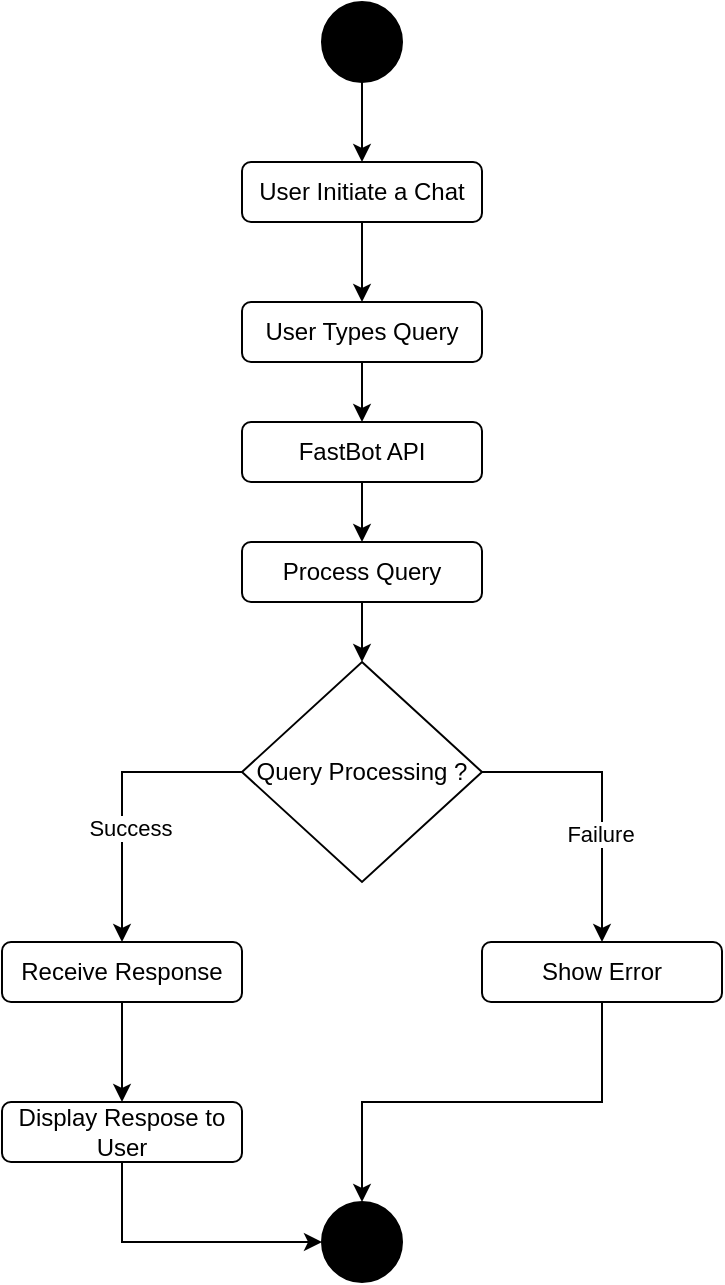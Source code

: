 <mxfile version="24.6.4" type="device">
  <diagram id="C5RBs43oDa-KdzZeNtuy" name="Page-1">
    <mxGraphModel dx="2074" dy="802" grid="1" gridSize="10" guides="1" tooltips="1" connect="1" arrows="1" fold="1" page="1" pageScale="1" pageWidth="827" pageHeight="1169" math="0" shadow="0">
      <root>
        <mxCell id="WIyWlLk6GJQsqaUBKTNV-0" />
        <mxCell id="WIyWlLk6GJQsqaUBKTNV-1" parent="WIyWlLk6GJQsqaUBKTNV-0" />
        <mxCell id="hN1p_wPI-tIlVskCNjmv-0" style="edgeStyle=orthogonalEdgeStyle;rounded=0;orthogonalLoop=1;jettySize=auto;html=1;exitX=0.5;exitY=1;exitDx=0;exitDy=0;entryX=0.5;entryY=0;entryDx=0;entryDy=0;" edge="1" parent="WIyWlLk6GJQsqaUBKTNV-1" source="hN1p_wPI-tIlVskCNjmv-1" target="hN1p_wPI-tIlVskCNjmv-2">
          <mxGeometry relative="1" as="geometry" />
        </mxCell>
        <mxCell id="hN1p_wPI-tIlVskCNjmv-1" value="" style="ellipse;whiteSpace=wrap;html=1;aspect=fixed;fillColor=#000000;" vertex="1" parent="WIyWlLk6GJQsqaUBKTNV-1">
          <mxGeometry x="399" y="40" width="40" height="40" as="geometry" />
        </mxCell>
        <mxCell id="hN1p_wPI-tIlVskCNjmv-19" style="edgeStyle=orthogonalEdgeStyle;rounded=0;orthogonalLoop=1;jettySize=auto;html=1;exitX=0.5;exitY=1;exitDx=0;exitDy=0;entryX=0.5;entryY=0;entryDx=0;entryDy=0;" edge="1" parent="WIyWlLk6GJQsqaUBKTNV-1" source="hN1p_wPI-tIlVskCNjmv-2" target="hN1p_wPI-tIlVskCNjmv-3">
          <mxGeometry relative="1" as="geometry" />
        </mxCell>
        <mxCell id="hN1p_wPI-tIlVskCNjmv-2" value="User Initiate a Chat" style="rounded=1;whiteSpace=wrap;html=1;" vertex="1" parent="WIyWlLk6GJQsqaUBKTNV-1">
          <mxGeometry x="359" y="120" width="120" height="30" as="geometry" />
        </mxCell>
        <mxCell id="hN1p_wPI-tIlVskCNjmv-18" style="edgeStyle=orthogonalEdgeStyle;rounded=0;orthogonalLoop=1;jettySize=auto;html=1;exitX=0.5;exitY=1;exitDx=0;exitDy=0;entryX=0.5;entryY=0;entryDx=0;entryDy=0;" edge="1" parent="WIyWlLk6GJQsqaUBKTNV-1" source="hN1p_wPI-tIlVskCNjmv-3" target="hN1p_wPI-tIlVskCNjmv-4">
          <mxGeometry relative="1" as="geometry" />
        </mxCell>
        <mxCell id="hN1p_wPI-tIlVskCNjmv-3" value="User Types Query" style="rounded=1;whiteSpace=wrap;html=1;" vertex="1" parent="WIyWlLk6GJQsqaUBKTNV-1">
          <mxGeometry x="359" y="190" width="120" height="30" as="geometry" />
        </mxCell>
        <mxCell id="hN1p_wPI-tIlVskCNjmv-17" style="edgeStyle=orthogonalEdgeStyle;rounded=0;orthogonalLoop=1;jettySize=auto;html=1;exitX=0.5;exitY=1;exitDx=0;exitDy=0;entryX=0.5;entryY=0;entryDx=0;entryDy=0;" edge="1" parent="WIyWlLk6GJQsqaUBKTNV-1" source="hN1p_wPI-tIlVskCNjmv-4" target="hN1p_wPI-tIlVskCNjmv-5">
          <mxGeometry relative="1" as="geometry" />
        </mxCell>
        <mxCell id="hN1p_wPI-tIlVskCNjmv-4" value="FastBot API" style="rounded=1;whiteSpace=wrap;html=1;" vertex="1" parent="WIyWlLk6GJQsqaUBKTNV-1">
          <mxGeometry x="359" y="250" width="120" height="30" as="geometry" />
        </mxCell>
        <mxCell id="hN1p_wPI-tIlVskCNjmv-16" style="edgeStyle=orthogonalEdgeStyle;rounded=0;orthogonalLoop=1;jettySize=auto;html=1;exitX=0.5;exitY=1;exitDx=0;exitDy=0;entryX=0.5;entryY=0;entryDx=0;entryDy=0;" edge="1" parent="WIyWlLk6GJQsqaUBKTNV-1" source="hN1p_wPI-tIlVskCNjmv-5" target="hN1p_wPI-tIlVskCNjmv-6">
          <mxGeometry relative="1" as="geometry" />
        </mxCell>
        <mxCell id="hN1p_wPI-tIlVskCNjmv-5" value="Process Query" style="rounded=1;whiteSpace=wrap;html=1;" vertex="1" parent="WIyWlLk6GJQsqaUBKTNV-1">
          <mxGeometry x="359" y="310" width="120" height="30" as="geometry" />
        </mxCell>
        <mxCell id="hN1p_wPI-tIlVskCNjmv-14" style="edgeStyle=orthogonalEdgeStyle;rounded=0;orthogonalLoop=1;jettySize=auto;html=1;exitX=0;exitY=0.5;exitDx=0;exitDy=0;entryX=0.5;entryY=0;entryDx=0;entryDy=0;" edge="1" parent="WIyWlLk6GJQsqaUBKTNV-1" source="hN1p_wPI-tIlVskCNjmv-6" target="hN1p_wPI-tIlVskCNjmv-7">
          <mxGeometry relative="1" as="geometry" />
        </mxCell>
        <mxCell id="hN1p_wPI-tIlVskCNjmv-20" value="Success" style="edgeLabel;html=1;align=center;verticalAlign=middle;resizable=0;points=[];" vertex="1" connectable="0" parent="hN1p_wPI-tIlVskCNjmv-14">
          <mxGeometry x="0.214" y="4" relative="1" as="geometry">
            <mxPoint as="offset" />
          </mxGeometry>
        </mxCell>
        <mxCell id="hN1p_wPI-tIlVskCNjmv-15" style="edgeStyle=orthogonalEdgeStyle;rounded=0;orthogonalLoop=1;jettySize=auto;html=1;exitX=1;exitY=0.5;exitDx=0;exitDy=0;entryX=0.5;entryY=0;entryDx=0;entryDy=0;" edge="1" parent="WIyWlLk6GJQsqaUBKTNV-1" source="hN1p_wPI-tIlVskCNjmv-6" target="hN1p_wPI-tIlVskCNjmv-8">
          <mxGeometry relative="1" as="geometry" />
        </mxCell>
        <mxCell id="hN1p_wPI-tIlVskCNjmv-21" value="Failure" style="edgeLabel;html=1;align=center;verticalAlign=middle;resizable=0;points=[];" vertex="1" connectable="0" parent="hN1p_wPI-tIlVskCNjmv-15">
          <mxGeometry x="0.255" y="-1" relative="1" as="geometry">
            <mxPoint as="offset" />
          </mxGeometry>
        </mxCell>
        <mxCell id="hN1p_wPI-tIlVskCNjmv-6" value="Query Processing ?" style="rhombus;whiteSpace=wrap;html=1;" vertex="1" parent="WIyWlLk6GJQsqaUBKTNV-1">
          <mxGeometry x="359" y="370" width="120" height="110" as="geometry" />
        </mxCell>
        <mxCell id="hN1p_wPI-tIlVskCNjmv-13" style="edgeStyle=orthogonalEdgeStyle;rounded=0;orthogonalLoop=1;jettySize=auto;html=1;exitX=0.5;exitY=1;exitDx=0;exitDy=0;entryX=0.5;entryY=0;entryDx=0;entryDy=0;" edge="1" parent="WIyWlLk6GJQsqaUBKTNV-1" source="hN1p_wPI-tIlVskCNjmv-7" target="hN1p_wPI-tIlVskCNjmv-9">
          <mxGeometry relative="1" as="geometry" />
        </mxCell>
        <mxCell id="hN1p_wPI-tIlVskCNjmv-7" value="Receive Response" style="rounded=1;whiteSpace=wrap;html=1;" vertex="1" parent="WIyWlLk6GJQsqaUBKTNV-1">
          <mxGeometry x="239" y="510" width="120" height="30" as="geometry" />
        </mxCell>
        <mxCell id="hN1p_wPI-tIlVskCNjmv-12" style="edgeStyle=orthogonalEdgeStyle;rounded=0;orthogonalLoop=1;jettySize=auto;html=1;exitX=0.5;exitY=1;exitDx=0;exitDy=0;entryX=0.5;entryY=0;entryDx=0;entryDy=0;" edge="1" parent="WIyWlLk6GJQsqaUBKTNV-1" source="hN1p_wPI-tIlVskCNjmv-8" target="hN1p_wPI-tIlVskCNjmv-10">
          <mxGeometry relative="1" as="geometry" />
        </mxCell>
        <mxCell id="hN1p_wPI-tIlVskCNjmv-8" value="Show Error" style="rounded=1;whiteSpace=wrap;html=1;" vertex="1" parent="WIyWlLk6GJQsqaUBKTNV-1">
          <mxGeometry x="479" y="510" width="120" height="30" as="geometry" />
        </mxCell>
        <mxCell id="hN1p_wPI-tIlVskCNjmv-11" style="edgeStyle=orthogonalEdgeStyle;rounded=0;orthogonalLoop=1;jettySize=auto;html=1;exitX=0.5;exitY=1;exitDx=0;exitDy=0;entryX=0;entryY=0.5;entryDx=0;entryDy=0;" edge="1" parent="WIyWlLk6GJQsqaUBKTNV-1" source="hN1p_wPI-tIlVskCNjmv-9" target="hN1p_wPI-tIlVskCNjmv-10">
          <mxGeometry relative="1" as="geometry" />
        </mxCell>
        <mxCell id="hN1p_wPI-tIlVskCNjmv-9" value="Display Respose to User" style="rounded=1;whiteSpace=wrap;html=1;" vertex="1" parent="WIyWlLk6GJQsqaUBKTNV-1">
          <mxGeometry x="239" y="590" width="120" height="30" as="geometry" />
        </mxCell>
        <mxCell id="hN1p_wPI-tIlVskCNjmv-10" value="" style="ellipse;whiteSpace=wrap;html=1;aspect=fixed;fillColor=#000000;" vertex="1" parent="WIyWlLk6GJQsqaUBKTNV-1">
          <mxGeometry x="399" y="640" width="40" height="40" as="geometry" />
        </mxCell>
      </root>
    </mxGraphModel>
  </diagram>
</mxfile>
